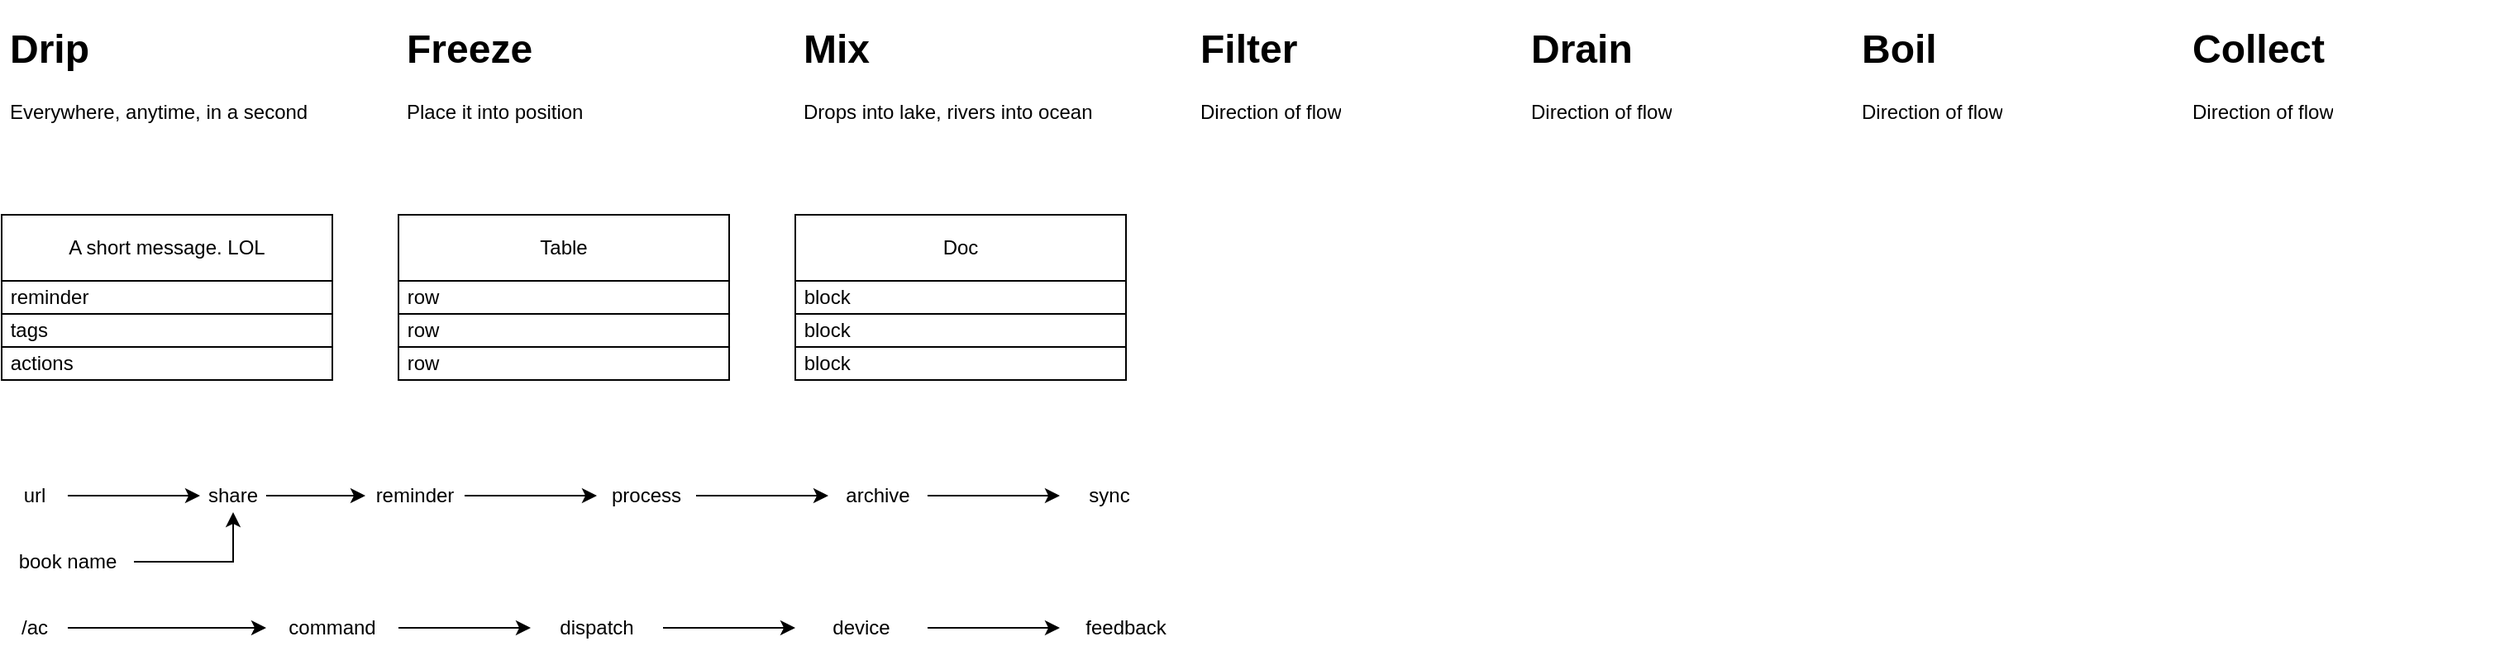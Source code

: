 <mxfile version="14.4.9" type="github">
  <diagram id="smtT8wupvltv7x-k8p_4" name="Page-1">
    <mxGraphModel dx="788" dy="538" grid="1" gridSize="10" guides="1" tooltips="1" connect="1" arrows="1" fold="1" page="1" pageScale="1" pageWidth="850" pageHeight="1100" math="0" shadow="0">
      <root>
        <mxCell id="0" />
        <mxCell id="1" parent="0" />
        <mxCell id="euIUzY9tBhmxN2oQmPMZ-3" value="&lt;h1&gt;Drip&lt;/h1&gt;&lt;p&gt;Everywhere, anytime, in a second&lt;/p&gt;" style="text;html=1;strokeColor=none;fillColor=none;spacing=5;spacingTop=-20;whiteSpace=wrap;overflow=hidden;rounded=0;" vertex="1" parent="1">
          <mxGeometry x="40" y="40" width="190" height="70" as="geometry" />
        </mxCell>
        <mxCell id="euIUzY9tBhmxN2oQmPMZ-4" value="A short message. LOL" style="rounded=0;whiteSpace=wrap;html=1;" vertex="1" parent="1">
          <mxGeometry x="40" y="160" width="200" height="40" as="geometry" />
        </mxCell>
        <mxCell id="euIUzY9tBhmxN2oQmPMZ-5" value="&amp;nbsp;reminder" style="rounded=0;whiteSpace=wrap;html=1;align=left;" vertex="1" parent="1">
          <mxGeometry x="40" y="200" width="200" height="20" as="geometry" />
        </mxCell>
        <mxCell id="euIUzY9tBhmxN2oQmPMZ-6" value="&amp;nbsp;tags" style="rounded=0;whiteSpace=wrap;html=1;align=left;" vertex="1" parent="1">
          <mxGeometry x="40" y="220" width="200" height="20" as="geometry" />
        </mxCell>
        <mxCell id="euIUzY9tBhmxN2oQmPMZ-7" value="&amp;nbsp;actions" style="rounded=0;whiteSpace=wrap;html=1;align=left;" vertex="1" parent="1">
          <mxGeometry x="40" y="240" width="200" height="20" as="geometry" />
        </mxCell>
        <mxCell id="euIUzY9tBhmxN2oQmPMZ-8" value="&lt;h1&gt;Freeze&lt;/h1&gt;&lt;p&gt;Place it into position&lt;/p&gt;" style="text;html=1;strokeColor=none;fillColor=none;spacing=5;spacingTop=-20;whiteSpace=wrap;overflow=hidden;rounded=0;" vertex="1" parent="1">
          <mxGeometry x="280" y="40" width="190" height="70" as="geometry" />
        </mxCell>
        <mxCell id="euIUzY9tBhmxN2oQmPMZ-9" value="Table" style="rounded=0;whiteSpace=wrap;html=1;" vertex="1" parent="1">
          <mxGeometry x="280" y="160" width="200" height="40" as="geometry" />
        </mxCell>
        <mxCell id="euIUzY9tBhmxN2oQmPMZ-10" value="&amp;nbsp;row" style="rounded=0;whiteSpace=wrap;html=1;align=left;" vertex="1" parent="1">
          <mxGeometry x="280" y="200" width="200" height="20" as="geometry" />
        </mxCell>
        <mxCell id="euIUzY9tBhmxN2oQmPMZ-11" value="&amp;nbsp;row" style="rounded=0;whiteSpace=wrap;html=1;align=left;" vertex="1" parent="1">
          <mxGeometry x="280" y="220" width="200" height="20" as="geometry" />
        </mxCell>
        <mxCell id="euIUzY9tBhmxN2oQmPMZ-12" value="&amp;nbsp;row" style="rounded=0;whiteSpace=wrap;html=1;align=left;" vertex="1" parent="1">
          <mxGeometry x="280" y="240" width="200" height="20" as="geometry" />
        </mxCell>
        <mxCell id="euIUzY9tBhmxN2oQmPMZ-13" value="&lt;h1&gt;Mix&lt;/h1&gt;&lt;p&gt;Drops into lake, rivers into ocean&lt;/p&gt;" style="text;html=1;strokeColor=none;fillColor=none;spacing=5;spacingTop=-20;whiteSpace=wrap;overflow=hidden;rounded=0;" vertex="1" parent="1">
          <mxGeometry x="520" y="40" width="190" height="70" as="geometry" />
        </mxCell>
        <mxCell id="euIUzY9tBhmxN2oQmPMZ-14" value="Doc" style="rounded=0;whiteSpace=wrap;html=1;" vertex="1" parent="1">
          <mxGeometry x="520" y="160" width="200" height="40" as="geometry" />
        </mxCell>
        <mxCell id="euIUzY9tBhmxN2oQmPMZ-15" value="&amp;nbsp;block" style="rounded=0;whiteSpace=wrap;html=1;align=left;" vertex="1" parent="1">
          <mxGeometry x="520" y="200" width="200" height="20" as="geometry" />
        </mxCell>
        <mxCell id="euIUzY9tBhmxN2oQmPMZ-16" value="&amp;nbsp;block" style="rounded=0;whiteSpace=wrap;html=1;align=left;" vertex="1" parent="1">
          <mxGeometry x="520" y="220" width="200" height="20" as="geometry" />
        </mxCell>
        <mxCell id="euIUzY9tBhmxN2oQmPMZ-17" value="&amp;nbsp;block" style="rounded=0;whiteSpace=wrap;html=1;align=left;" vertex="1" parent="1">
          <mxGeometry x="520" y="240" width="200" height="20" as="geometry" />
        </mxCell>
        <mxCell id="euIUzY9tBhmxN2oQmPMZ-18" value="&lt;h1&gt;Filter&lt;/h1&gt;&lt;p&gt;Direction of flow&lt;/p&gt;" style="text;html=1;strokeColor=none;fillColor=none;spacing=5;spacingTop=-20;whiteSpace=wrap;overflow=hidden;rounded=0;" vertex="1" parent="1">
          <mxGeometry x="760" y="40" width="190" height="70" as="geometry" />
        </mxCell>
        <mxCell id="euIUzY9tBhmxN2oQmPMZ-19" value="&lt;h1&gt;Boil&lt;/h1&gt;&lt;p&gt;Direction of flow&lt;/p&gt;" style="text;html=1;strokeColor=none;fillColor=none;spacing=5;spacingTop=-20;whiteSpace=wrap;overflow=hidden;rounded=0;" vertex="1" parent="1">
          <mxGeometry x="1160" y="40" width="190" height="70" as="geometry" />
        </mxCell>
        <mxCell id="euIUzY9tBhmxN2oQmPMZ-21" value="&lt;h1&gt;Collect&lt;/h1&gt;&lt;p&gt;Direction of flow&lt;/p&gt;" style="text;html=1;strokeColor=none;fillColor=none;spacing=5;spacingTop=-20;whiteSpace=wrap;overflow=hidden;rounded=0;" vertex="1" parent="1">
          <mxGeometry x="1360" y="40" width="190" height="70" as="geometry" />
        </mxCell>
        <mxCell id="euIUzY9tBhmxN2oQmPMZ-22" value="&lt;h1&gt;Drain&lt;/h1&gt;&lt;p&gt;Direction of flow&lt;/p&gt;" style="text;html=1;strokeColor=none;fillColor=none;spacing=5;spacingTop=-20;whiteSpace=wrap;overflow=hidden;rounded=0;" vertex="1" parent="1">
          <mxGeometry x="960" y="40" width="190" height="70" as="geometry" />
        </mxCell>
        <mxCell id="euIUzY9tBhmxN2oQmPMZ-25" value="" style="edgeStyle=orthogonalEdgeStyle;rounded=0;orthogonalLoop=1;jettySize=auto;html=1;" edge="1" parent="1" source="euIUzY9tBhmxN2oQmPMZ-23" target="euIUzY9tBhmxN2oQmPMZ-24">
          <mxGeometry relative="1" as="geometry" />
        </mxCell>
        <mxCell id="euIUzY9tBhmxN2oQmPMZ-23" value="url" style="text;html=1;strokeColor=none;fillColor=none;align=center;verticalAlign=middle;whiteSpace=wrap;rounded=0;" vertex="1" parent="1">
          <mxGeometry x="40" y="320" width="40" height="20" as="geometry" />
        </mxCell>
        <mxCell id="euIUzY9tBhmxN2oQmPMZ-27" value="" style="edgeStyle=orthogonalEdgeStyle;rounded=0;orthogonalLoop=1;jettySize=auto;html=1;" edge="1" parent="1" source="euIUzY9tBhmxN2oQmPMZ-24" target="euIUzY9tBhmxN2oQmPMZ-26">
          <mxGeometry relative="1" as="geometry" />
        </mxCell>
        <mxCell id="euIUzY9tBhmxN2oQmPMZ-24" value="share" style="text;html=1;strokeColor=none;fillColor=none;align=center;verticalAlign=middle;whiteSpace=wrap;rounded=0;" vertex="1" parent="1">
          <mxGeometry x="160" y="320" width="40" height="20" as="geometry" />
        </mxCell>
        <mxCell id="euIUzY9tBhmxN2oQmPMZ-31" value="" style="edgeStyle=orthogonalEdgeStyle;rounded=0;orthogonalLoop=1;jettySize=auto;html=1;" edge="1" parent="1" source="euIUzY9tBhmxN2oQmPMZ-26" target="euIUzY9tBhmxN2oQmPMZ-30">
          <mxGeometry relative="1" as="geometry" />
        </mxCell>
        <mxCell id="euIUzY9tBhmxN2oQmPMZ-26" value="reminder" style="text;html=1;strokeColor=none;fillColor=none;align=center;verticalAlign=middle;whiteSpace=wrap;rounded=0;" vertex="1" parent="1">
          <mxGeometry x="260" y="320" width="60" height="20" as="geometry" />
        </mxCell>
        <mxCell id="euIUzY9tBhmxN2oQmPMZ-33" value="" style="edgeStyle=orthogonalEdgeStyle;rounded=0;orthogonalLoop=1;jettySize=auto;html=1;" edge="1" parent="1" source="euIUzY9tBhmxN2oQmPMZ-30" target="euIUzY9tBhmxN2oQmPMZ-32">
          <mxGeometry relative="1" as="geometry" />
        </mxCell>
        <mxCell id="euIUzY9tBhmxN2oQmPMZ-30" value="process" style="text;html=1;strokeColor=none;fillColor=none;align=center;verticalAlign=middle;whiteSpace=wrap;rounded=0;" vertex="1" parent="1">
          <mxGeometry x="400" y="320" width="60" height="20" as="geometry" />
        </mxCell>
        <mxCell id="euIUzY9tBhmxN2oQmPMZ-35" value="" style="edgeStyle=orthogonalEdgeStyle;rounded=0;orthogonalLoop=1;jettySize=auto;html=1;" edge="1" parent="1" source="euIUzY9tBhmxN2oQmPMZ-32" target="euIUzY9tBhmxN2oQmPMZ-34">
          <mxGeometry relative="1" as="geometry" />
        </mxCell>
        <mxCell id="euIUzY9tBhmxN2oQmPMZ-32" value="archive" style="text;html=1;strokeColor=none;fillColor=none;align=center;verticalAlign=middle;whiteSpace=wrap;rounded=0;" vertex="1" parent="1">
          <mxGeometry x="540" y="320" width="60" height="20" as="geometry" />
        </mxCell>
        <mxCell id="euIUzY9tBhmxN2oQmPMZ-34" value="sync" style="text;html=1;strokeColor=none;fillColor=none;align=center;verticalAlign=middle;whiteSpace=wrap;rounded=0;" vertex="1" parent="1">
          <mxGeometry x="680" y="320" width="60" height="20" as="geometry" />
        </mxCell>
        <mxCell id="euIUzY9tBhmxN2oQmPMZ-37" value="" style="edgeStyle=orthogonalEdgeStyle;rounded=0;orthogonalLoop=1;jettySize=auto;html=1;" edge="1" parent="1" source="euIUzY9tBhmxN2oQmPMZ-36" target="euIUzY9tBhmxN2oQmPMZ-24">
          <mxGeometry relative="1" as="geometry" />
        </mxCell>
        <mxCell id="euIUzY9tBhmxN2oQmPMZ-36" value="book name" style="text;html=1;strokeColor=none;fillColor=none;align=center;verticalAlign=middle;whiteSpace=wrap;rounded=0;" vertex="1" parent="1">
          <mxGeometry x="40" y="360" width="80" height="20" as="geometry" />
        </mxCell>
        <mxCell id="euIUzY9tBhmxN2oQmPMZ-40" value="" style="edgeStyle=orthogonalEdgeStyle;rounded=0;orthogonalLoop=1;jettySize=auto;html=1;" edge="1" parent="1" source="euIUzY9tBhmxN2oQmPMZ-38" target="euIUzY9tBhmxN2oQmPMZ-39">
          <mxGeometry relative="1" as="geometry" />
        </mxCell>
        <mxCell id="euIUzY9tBhmxN2oQmPMZ-38" value="/ac" style="text;html=1;strokeColor=none;fillColor=none;align=center;verticalAlign=middle;whiteSpace=wrap;rounded=0;" vertex="1" parent="1">
          <mxGeometry x="40" y="400" width="40" height="20" as="geometry" />
        </mxCell>
        <mxCell id="euIUzY9tBhmxN2oQmPMZ-42" value="" style="edgeStyle=orthogonalEdgeStyle;rounded=0;orthogonalLoop=1;jettySize=auto;html=1;" edge="1" parent="1" source="euIUzY9tBhmxN2oQmPMZ-39" target="euIUzY9tBhmxN2oQmPMZ-41">
          <mxGeometry relative="1" as="geometry" />
        </mxCell>
        <mxCell id="euIUzY9tBhmxN2oQmPMZ-39" value="command" style="text;html=1;strokeColor=none;fillColor=none;align=center;verticalAlign=middle;whiteSpace=wrap;rounded=0;" vertex="1" parent="1">
          <mxGeometry x="200" y="400" width="80" height="20" as="geometry" />
        </mxCell>
        <mxCell id="euIUzY9tBhmxN2oQmPMZ-44" value="" style="edgeStyle=orthogonalEdgeStyle;rounded=0;orthogonalLoop=1;jettySize=auto;html=1;" edge="1" parent="1" source="euIUzY9tBhmxN2oQmPMZ-41" target="euIUzY9tBhmxN2oQmPMZ-43">
          <mxGeometry relative="1" as="geometry" />
        </mxCell>
        <mxCell id="euIUzY9tBhmxN2oQmPMZ-41" value="dispatch" style="text;html=1;strokeColor=none;fillColor=none;align=center;verticalAlign=middle;whiteSpace=wrap;rounded=0;" vertex="1" parent="1">
          <mxGeometry x="360" y="400" width="80" height="20" as="geometry" />
        </mxCell>
        <mxCell id="euIUzY9tBhmxN2oQmPMZ-46" value="" style="edgeStyle=orthogonalEdgeStyle;rounded=0;orthogonalLoop=1;jettySize=auto;html=1;" edge="1" parent="1" source="euIUzY9tBhmxN2oQmPMZ-43" target="euIUzY9tBhmxN2oQmPMZ-45">
          <mxGeometry relative="1" as="geometry" />
        </mxCell>
        <mxCell id="euIUzY9tBhmxN2oQmPMZ-43" value="device" style="text;html=1;strokeColor=none;fillColor=none;align=center;verticalAlign=middle;whiteSpace=wrap;rounded=0;" vertex="1" parent="1">
          <mxGeometry x="520" y="400" width="80" height="20" as="geometry" />
        </mxCell>
        <mxCell id="euIUzY9tBhmxN2oQmPMZ-45" value="feedback" style="text;html=1;strokeColor=none;fillColor=none;align=center;verticalAlign=middle;whiteSpace=wrap;rounded=0;" vertex="1" parent="1">
          <mxGeometry x="680" y="400" width="80" height="20" as="geometry" />
        </mxCell>
      </root>
    </mxGraphModel>
  </diagram>
</mxfile>
